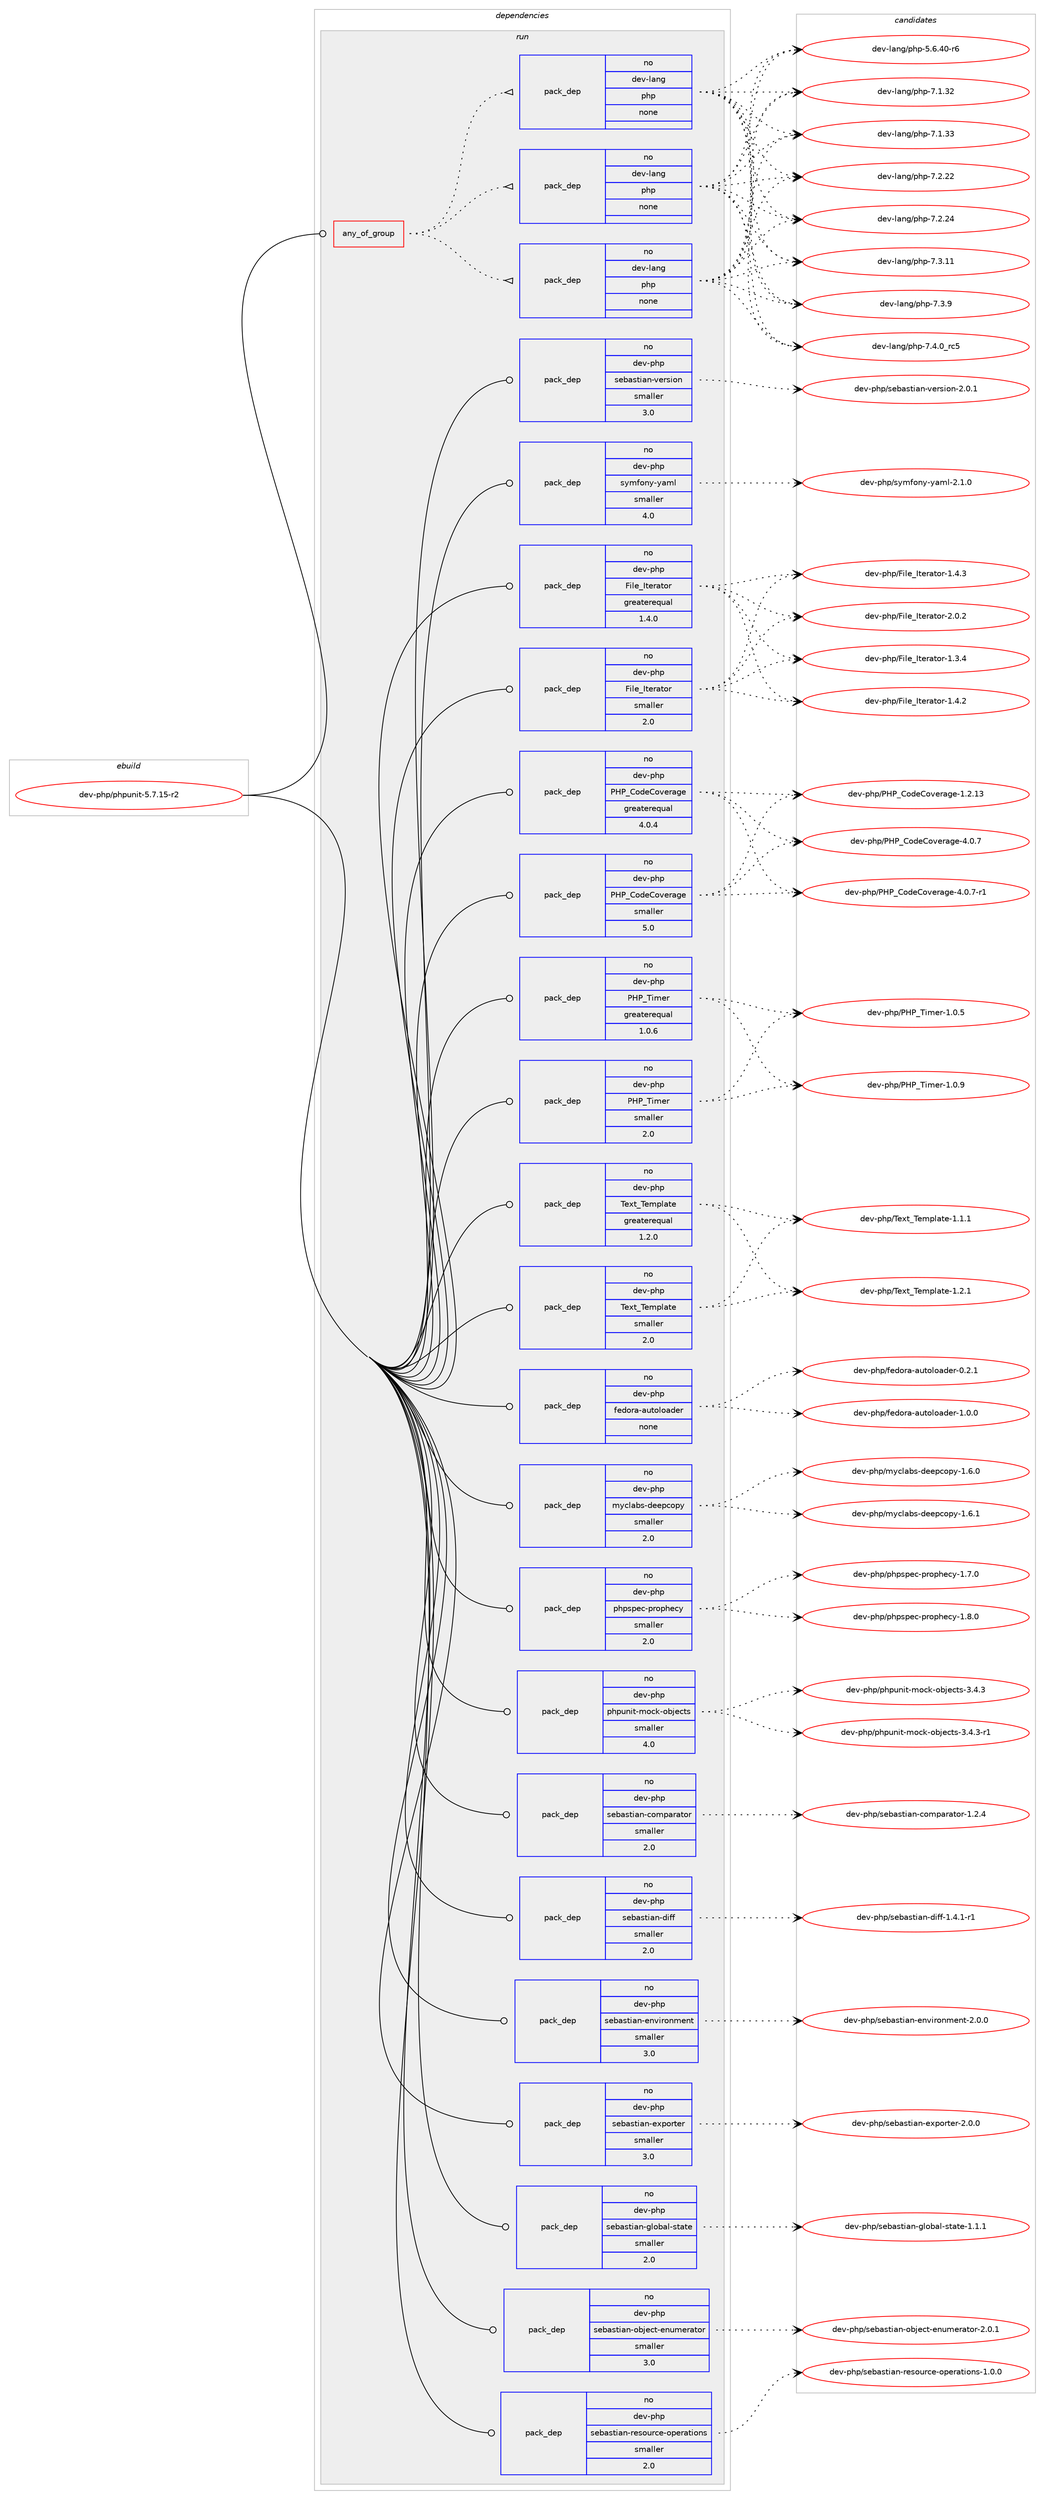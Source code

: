 digraph prolog {

# *************
# Graph options
# *************

newrank=true;
concentrate=true;
compound=true;
graph [rankdir=LR,fontname=Helvetica,fontsize=10,ranksep=1.5];#, ranksep=2.5, nodesep=0.2];
edge  [arrowhead=vee];
node  [fontname=Helvetica,fontsize=10];

# **********
# The ebuild
# **********

subgraph cluster_leftcol {
color=gray;
rank=same;
label=<<i>ebuild</i>>;
id [label="dev-php/phpunit-5.7.15-r2", color=red, width=4, href="../dev-php/phpunit-5.7.15-r2.svg"];
}

# ****************
# The dependencies
# ****************

subgraph cluster_midcol {
color=gray;
label=<<i>dependencies</i>>;
subgraph cluster_compile {
fillcolor="#eeeeee";
style=filled;
label=<<i>compile</i>>;
}
subgraph cluster_compileandrun {
fillcolor="#eeeeee";
style=filled;
label=<<i>compile and run</i>>;
}
subgraph cluster_run {
fillcolor="#eeeeee";
style=filled;
label=<<i>run</i>>;
subgraph any11392 {
dependency591602 [label=<<TABLE BORDER="0" CELLBORDER="1" CELLSPACING="0" CELLPADDING="4"><TR><TD CELLPADDING="10">any_of_group</TD></TR></TABLE>>, shape=none, color=red];subgraph pack444498 {
dependency591603 [label=<<TABLE BORDER="0" CELLBORDER="1" CELLSPACING="0" CELLPADDING="4" WIDTH="220"><TR><TD ROWSPAN="6" CELLPADDING="30">pack_dep</TD></TR><TR><TD WIDTH="110">no</TD></TR><TR><TD>dev-lang</TD></TR><TR><TD>php</TD></TR><TR><TD>none</TD></TR><TR><TD></TD></TR></TABLE>>, shape=none, color=blue];
}
dependency591602:e -> dependency591603:w [weight=20,style="dotted",arrowhead="oinv"];
subgraph pack444499 {
dependency591604 [label=<<TABLE BORDER="0" CELLBORDER="1" CELLSPACING="0" CELLPADDING="4" WIDTH="220"><TR><TD ROWSPAN="6" CELLPADDING="30">pack_dep</TD></TR><TR><TD WIDTH="110">no</TD></TR><TR><TD>dev-lang</TD></TR><TR><TD>php</TD></TR><TR><TD>none</TD></TR><TR><TD></TD></TR></TABLE>>, shape=none, color=blue];
}
dependency591602:e -> dependency591604:w [weight=20,style="dotted",arrowhead="oinv"];
subgraph pack444500 {
dependency591605 [label=<<TABLE BORDER="0" CELLBORDER="1" CELLSPACING="0" CELLPADDING="4" WIDTH="220"><TR><TD ROWSPAN="6" CELLPADDING="30">pack_dep</TD></TR><TR><TD WIDTH="110">no</TD></TR><TR><TD>dev-lang</TD></TR><TR><TD>php</TD></TR><TR><TD>none</TD></TR><TR><TD></TD></TR></TABLE>>, shape=none, color=blue];
}
dependency591602:e -> dependency591605:w [weight=20,style="dotted",arrowhead="oinv"];
}
id:e -> dependency591602:w [weight=20,style="solid",arrowhead="odot"];
subgraph pack444501 {
dependency591606 [label=<<TABLE BORDER="0" CELLBORDER="1" CELLSPACING="0" CELLPADDING="4" WIDTH="220"><TR><TD ROWSPAN="6" CELLPADDING="30">pack_dep</TD></TR><TR><TD WIDTH="110">no</TD></TR><TR><TD>dev-php</TD></TR><TR><TD>File_Iterator</TD></TR><TR><TD>greaterequal</TD></TR><TR><TD>1.4.0</TD></TR></TABLE>>, shape=none, color=blue];
}
id:e -> dependency591606:w [weight=20,style="solid",arrowhead="odot"];
subgraph pack444502 {
dependency591607 [label=<<TABLE BORDER="0" CELLBORDER="1" CELLSPACING="0" CELLPADDING="4" WIDTH="220"><TR><TD ROWSPAN="6" CELLPADDING="30">pack_dep</TD></TR><TR><TD WIDTH="110">no</TD></TR><TR><TD>dev-php</TD></TR><TR><TD>File_Iterator</TD></TR><TR><TD>smaller</TD></TR><TR><TD>2.0</TD></TR></TABLE>>, shape=none, color=blue];
}
id:e -> dependency591607:w [weight=20,style="solid",arrowhead="odot"];
subgraph pack444503 {
dependency591608 [label=<<TABLE BORDER="0" CELLBORDER="1" CELLSPACING="0" CELLPADDING="4" WIDTH="220"><TR><TD ROWSPAN="6" CELLPADDING="30">pack_dep</TD></TR><TR><TD WIDTH="110">no</TD></TR><TR><TD>dev-php</TD></TR><TR><TD>PHP_CodeCoverage</TD></TR><TR><TD>greaterequal</TD></TR><TR><TD>4.0.4</TD></TR></TABLE>>, shape=none, color=blue];
}
id:e -> dependency591608:w [weight=20,style="solid",arrowhead="odot"];
subgraph pack444504 {
dependency591609 [label=<<TABLE BORDER="0" CELLBORDER="1" CELLSPACING="0" CELLPADDING="4" WIDTH="220"><TR><TD ROWSPAN="6" CELLPADDING="30">pack_dep</TD></TR><TR><TD WIDTH="110">no</TD></TR><TR><TD>dev-php</TD></TR><TR><TD>PHP_CodeCoverage</TD></TR><TR><TD>smaller</TD></TR><TR><TD>5.0</TD></TR></TABLE>>, shape=none, color=blue];
}
id:e -> dependency591609:w [weight=20,style="solid",arrowhead="odot"];
subgraph pack444505 {
dependency591610 [label=<<TABLE BORDER="0" CELLBORDER="1" CELLSPACING="0" CELLPADDING="4" WIDTH="220"><TR><TD ROWSPAN="6" CELLPADDING="30">pack_dep</TD></TR><TR><TD WIDTH="110">no</TD></TR><TR><TD>dev-php</TD></TR><TR><TD>PHP_Timer</TD></TR><TR><TD>greaterequal</TD></TR><TR><TD>1.0.6</TD></TR></TABLE>>, shape=none, color=blue];
}
id:e -> dependency591610:w [weight=20,style="solid",arrowhead="odot"];
subgraph pack444506 {
dependency591611 [label=<<TABLE BORDER="0" CELLBORDER="1" CELLSPACING="0" CELLPADDING="4" WIDTH="220"><TR><TD ROWSPAN="6" CELLPADDING="30">pack_dep</TD></TR><TR><TD WIDTH="110">no</TD></TR><TR><TD>dev-php</TD></TR><TR><TD>PHP_Timer</TD></TR><TR><TD>smaller</TD></TR><TR><TD>2.0</TD></TR></TABLE>>, shape=none, color=blue];
}
id:e -> dependency591611:w [weight=20,style="solid",arrowhead="odot"];
subgraph pack444507 {
dependency591612 [label=<<TABLE BORDER="0" CELLBORDER="1" CELLSPACING="0" CELLPADDING="4" WIDTH="220"><TR><TD ROWSPAN="6" CELLPADDING="30">pack_dep</TD></TR><TR><TD WIDTH="110">no</TD></TR><TR><TD>dev-php</TD></TR><TR><TD>Text_Template</TD></TR><TR><TD>greaterequal</TD></TR><TR><TD>1.2.0</TD></TR></TABLE>>, shape=none, color=blue];
}
id:e -> dependency591612:w [weight=20,style="solid",arrowhead="odot"];
subgraph pack444508 {
dependency591613 [label=<<TABLE BORDER="0" CELLBORDER="1" CELLSPACING="0" CELLPADDING="4" WIDTH="220"><TR><TD ROWSPAN="6" CELLPADDING="30">pack_dep</TD></TR><TR><TD WIDTH="110">no</TD></TR><TR><TD>dev-php</TD></TR><TR><TD>Text_Template</TD></TR><TR><TD>smaller</TD></TR><TR><TD>2.0</TD></TR></TABLE>>, shape=none, color=blue];
}
id:e -> dependency591613:w [weight=20,style="solid",arrowhead="odot"];
subgraph pack444509 {
dependency591614 [label=<<TABLE BORDER="0" CELLBORDER="1" CELLSPACING="0" CELLPADDING="4" WIDTH="220"><TR><TD ROWSPAN="6" CELLPADDING="30">pack_dep</TD></TR><TR><TD WIDTH="110">no</TD></TR><TR><TD>dev-php</TD></TR><TR><TD>fedora-autoloader</TD></TR><TR><TD>none</TD></TR><TR><TD></TD></TR></TABLE>>, shape=none, color=blue];
}
id:e -> dependency591614:w [weight=20,style="solid",arrowhead="odot"];
subgraph pack444510 {
dependency591615 [label=<<TABLE BORDER="0" CELLBORDER="1" CELLSPACING="0" CELLPADDING="4" WIDTH="220"><TR><TD ROWSPAN="6" CELLPADDING="30">pack_dep</TD></TR><TR><TD WIDTH="110">no</TD></TR><TR><TD>dev-php</TD></TR><TR><TD>myclabs-deepcopy</TD></TR><TR><TD>smaller</TD></TR><TR><TD>2.0</TD></TR></TABLE>>, shape=none, color=blue];
}
id:e -> dependency591615:w [weight=20,style="solid",arrowhead="odot"];
subgraph pack444511 {
dependency591616 [label=<<TABLE BORDER="0" CELLBORDER="1" CELLSPACING="0" CELLPADDING="4" WIDTH="220"><TR><TD ROWSPAN="6" CELLPADDING="30">pack_dep</TD></TR><TR><TD WIDTH="110">no</TD></TR><TR><TD>dev-php</TD></TR><TR><TD>phpspec-prophecy</TD></TR><TR><TD>smaller</TD></TR><TR><TD>2.0</TD></TR></TABLE>>, shape=none, color=blue];
}
id:e -> dependency591616:w [weight=20,style="solid",arrowhead="odot"];
subgraph pack444512 {
dependency591617 [label=<<TABLE BORDER="0" CELLBORDER="1" CELLSPACING="0" CELLPADDING="4" WIDTH="220"><TR><TD ROWSPAN="6" CELLPADDING="30">pack_dep</TD></TR><TR><TD WIDTH="110">no</TD></TR><TR><TD>dev-php</TD></TR><TR><TD>phpunit-mock-objects</TD></TR><TR><TD>smaller</TD></TR><TR><TD>4.0</TD></TR></TABLE>>, shape=none, color=blue];
}
id:e -> dependency591617:w [weight=20,style="solid",arrowhead="odot"];
subgraph pack444513 {
dependency591618 [label=<<TABLE BORDER="0" CELLBORDER="1" CELLSPACING="0" CELLPADDING="4" WIDTH="220"><TR><TD ROWSPAN="6" CELLPADDING="30">pack_dep</TD></TR><TR><TD WIDTH="110">no</TD></TR><TR><TD>dev-php</TD></TR><TR><TD>sebastian-comparator</TD></TR><TR><TD>smaller</TD></TR><TR><TD>2.0</TD></TR></TABLE>>, shape=none, color=blue];
}
id:e -> dependency591618:w [weight=20,style="solid",arrowhead="odot"];
subgraph pack444514 {
dependency591619 [label=<<TABLE BORDER="0" CELLBORDER="1" CELLSPACING="0" CELLPADDING="4" WIDTH="220"><TR><TD ROWSPAN="6" CELLPADDING="30">pack_dep</TD></TR><TR><TD WIDTH="110">no</TD></TR><TR><TD>dev-php</TD></TR><TR><TD>sebastian-diff</TD></TR><TR><TD>smaller</TD></TR><TR><TD>2.0</TD></TR></TABLE>>, shape=none, color=blue];
}
id:e -> dependency591619:w [weight=20,style="solid",arrowhead="odot"];
subgraph pack444515 {
dependency591620 [label=<<TABLE BORDER="0" CELLBORDER="1" CELLSPACING="0" CELLPADDING="4" WIDTH="220"><TR><TD ROWSPAN="6" CELLPADDING="30">pack_dep</TD></TR><TR><TD WIDTH="110">no</TD></TR><TR><TD>dev-php</TD></TR><TR><TD>sebastian-environment</TD></TR><TR><TD>smaller</TD></TR><TR><TD>3.0</TD></TR></TABLE>>, shape=none, color=blue];
}
id:e -> dependency591620:w [weight=20,style="solid",arrowhead="odot"];
subgraph pack444516 {
dependency591621 [label=<<TABLE BORDER="0" CELLBORDER="1" CELLSPACING="0" CELLPADDING="4" WIDTH="220"><TR><TD ROWSPAN="6" CELLPADDING="30">pack_dep</TD></TR><TR><TD WIDTH="110">no</TD></TR><TR><TD>dev-php</TD></TR><TR><TD>sebastian-exporter</TD></TR><TR><TD>smaller</TD></TR><TR><TD>3.0</TD></TR></TABLE>>, shape=none, color=blue];
}
id:e -> dependency591621:w [weight=20,style="solid",arrowhead="odot"];
subgraph pack444517 {
dependency591622 [label=<<TABLE BORDER="0" CELLBORDER="1" CELLSPACING="0" CELLPADDING="4" WIDTH="220"><TR><TD ROWSPAN="6" CELLPADDING="30">pack_dep</TD></TR><TR><TD WIDTH="110">no</TD></TR><TR><TD>dev-php</TD></TR><TR><TD>sebastian-global-state</TD></TR><TR><TD>smaller</TD></TR><TR><TD>2.0</TD></TR></TABLE>>, shape=none, color=blue];
}
id:e -> dependency591622:w [weight=20,style="solid",arrowhead="odot"];
subgraph pack444518 {
dependency591623 [label=<<TABLE BORDER="0" CELLBORDER="1" CELLSPACING="0" CELLPADDING="4" WIDTH="220"><TR><TD ROWSPAN="6" CELLPADDING="30">pack_dep</TD></TR><TR><TD WIDTH="110">no</TD></TR><TR><TD>dev-php</TD></TR><TR><TD>sebastian-object-enumerator</TD></TR><TR><TD>smaller</TD></TR><TR><TD>3.0</TD></TR></TABLE>>, shape=none, color=blue];
}
id:e -> dependency591623:w [weight=20,style="solid",arrowhead="odot"];
subgraph pack444519 {
dependency591624 [label=<<TABLE BORDER="0" CELLBORDER="1" CELLSPACING="0" CELLPADDING="4" WIDTH="220"><TR><TD ROWSPAN="6" CELLPADDING="30">pack_dep</TD></TR><TR><TD WIDTH="110">no</TD></TR><TR><TD>dev-php</TD></TR><TR><TD>sebastian-resource-operations</TD></TR><TR><TD>smaller</TD></TR><TR><TD>2.0</TD></TR></TABLE>>, shape=none, color=blue];
}
id:e -> dependency591624:w [weight=20,style="solid",arrowhead="odot"];
subgraph pack444520 {
dependency591625 [label=<<TABLE BORDER="0" CELLBORDER="1" CELLSPACING="0" CELLPADDING="4" WIDTH="220"><TR><TD ROWSPAN="6" CELLPADDING="30">pack_dep</TD></TR><TR><TD WIDTH="110">no</TD></TR><TR><TD>dev-php</TD></TR><TR><TD>sebastian-version</TD></TR><TR><TD>smaller</TD></TR><TR><TD>3.0</TD></TR></TABLE>>, shape=none, color=blue];
}
id:e -> dependency591625:w [weight=20,style="solid",arrowhead="odot"];
subgraph pack444521 {
dependency591626 [label=<<TABLE BORDER="0" CELLBORDER="1" CELLSPACING="0" CELLPADDING="4" WIDTH="220"><TR><TD ROWSPAN="6" CELLPADDING="30">pack_dep</TD></TR><TR><TD WIDTH="110">no</TD></TR><TR><TD>dev-php</TD></TR><TR><TD>symfony-yaml</TD></TR><TR><TD>smaller</TD></TR><TR><TD>4.0</TD></TR></TABLE>>, shape=none, color=blue];
}
id:e -> dependency591626:w [weight=20,style="solid",arrowhead="odot"];
}
}

# **************
# The candidates
# **************

subgraph cluster_choices {
rank=same;
color=gray;
label=<<i>candidates</i>>;

subgraph choice444498 {
color=black;
nodesep=1;
choice100101118451089711010347112104112455346544652484511454 [label="dev-lang/php-5.6.40-r6", color=red, width=4,href="../dev-lang/php-5.6.40-r6.svg"];
choice10010111845108971101034711210411245554649465150 [label="dev-lang/php-7.1.32", color=red, width=4,href="../dev-lang/php-7.1.32.svg"];
choice10010111845108971101034711210411245554649465151 [label="dev-lang/php-7.1.33", color=red, width=4,href="../dev-lang/php-7.1.33.svg"];
choice10010111845108971101034711210411245554650465050 [label="dev-lang/php-7.2.22", color=red, width=4,href="../dev-lang/php-7.2.22.svg"];
choice10010111845108971101034711210411245554650465052 [label="dev-lang/php-7.2.24", color=red, width=4,href="../dev-lang/php-7.2.24.svg"];
choice10010111845108971101034711210411245554651464949 [label="dev-lang/php-7.3.11", color=red, width=4,href="../dev-lang/php-7.3.11.svg"];
choice100101118451089711010347112104112455546514657 [label="dev-lang/php-7.3.9", color=red, width=4,href="../dev-lang/php-7.3.9.svg"];
choice100101118451089711010347112104112455546524648951149953 [label="dev-lang/php-7.4.0_rc5", color=red, width=4,href="../dev-lang/php-7.4.0_rc5.svg"];
dependency591603:e -> choice100101118451089711010347112104112455346544652484511454:w [style=dotted,weight="100"];
dependency591603:e -> choice10010111845108971101034711210411245554649465150:w [style=dotted,weight="100"];
dependency591603:e -> choice10010111845108971101034711210411245554649465151:w [style=dotted,weight="100"];
dependency591603:e -> choice10010111845108971101034711210411245554650465050:w [style=dotted,weight="100"];
dependency591603:e -> choice10010111845108971101034711210411245554650465052:w [style=dotted,weight="100"];
dependency591603:e -> choice10010111845108971101034711210411245554651464949:w [style=dotted,weight="100"];
dependency591603:e -> choice100101118451089711010347112104112455546514657:w [style=dotted,weight="100"];
dependency591603:e -> choice100101118451089711010347112104112455546524648951149953:w [style=dotted,weight="100"];
}
subgraph choice444499 {
color=black;
nodesep=1;
choice100101118451089711010347112104112455346544652484511454 [label="dev-lang/php-5.6.40-r6", color=red, width=4,href="../dev-lang/php-5.6.40-r6.svg"];
choice10010111845108971101034711210411245554649465150 [label="dev-lang/php-7.1.32", color=red, width=4,href="../dev-lang/php-7.1.32.svg"];
choice10010111845108971101034711210411245554649465151 [label="dev-lang/php-7.1.33", color=red, width=4,href="../dev-lang/php-7.1.33.svg"];
choice10010111845108971101034711210411245554650465050 [label="dev-lang/php-7.2.22", color=red, width=4,href="../dev-lang/php-7.2.22.svg"];
choice10010111845108971101034711210411245554650465052 [label="dev-lang/php-7.2.24", color=red, width=4,href="../dev-lang/php-7.2.24.svg"];
choice10010111845108971101034711210411245554651464949 [label="dev-lang/php-7.3.11", color=red, width=4,href="../dev-lang/php-7.3.11.svg"];
choice100101118451089711010347112104112455546514657 [label="dev-lang/php-7.3.9", color=red, width=4,href="../dev-lang/php-7.3.9.svg"];
choice100101118451089711010347112104112455546524648951149953 [label="dev-lang/php-7.4.0_rc5", color=red, width=4,href="../dev-lang/php-7.4.0_rc5.svg"];
dependency591604:e -> choice100101118451089711010347112104112455346544652484511454:w [style=dotted,weight="100"];
dependency591604:e -> choice10010111845108971101034711210411245554649465150:w [style=dotted,weight="100"];
dependency591604:e -> choice10010111845108971101034711210411245554649465151:w [style=dotted,weight="100"];
dependency591604:e -> choice10010111845108971101034711210411245554650465050:w [style=dotted,weight="100"];
dependency591604:e -> choice10010111845108971101034711210411245554650465052:w [style=dotted,weight="100"];
dependency591604:e -> choice10010111845108971101034711210411245554651464949:w [style=dotted,weight="100"];
dependency591604:e -> choice100101118451089711010347112104112455546514657:w [style=dotted,weight="100"];
dependency591604:e -> choice100101118451089711010347112104112455546524648951149953:w [style=dotted,weight="100"];
}
subgraph choice444500 {
color=black;
nodesep=1;
choice100101118451089711010347112104112455346544652484511454 [label="dev-lang/php-5.6.40-r6", color=red, width=4,href="../dev-lang/php-5.6.40-r6.svg"];
choice10010111845108971101034711210411245554649465150 [label="dev-lang/php-7.1.32", color=red, width=4,href="../dev-lang/php-7.1.32.svg"];
choice10010111845108971101034711210411245554649465151 [label="dev-lang/php-7.1.33", color=red, width=4,href="../dev-lang/php-7.1.33.svg"];
choice10010111845108971101034711210411245554650465050 [label="dev-lang/php-7.2.22", color=red, width=4,href="../dev-lang/php-7.2.22.svg"];
choice10010111845108971101034711210411245554650465052 [label="dev-lang/php-7.2.24", color=red, width=4,href="../dev-lang/php-7.2.24.svg"];
choice10010111845108971101034711210411245554651464949 [label="dev-lang/php-7.3.11", color=red, width=4,href="../dev-lang/php-7.3.11.svg"];
choice100101118451089711010347112104112455546514657 [label="dev-lang/php-7.3.9", color=red, width=4,href="../dev-lang/php-7.3.9.svg"];
choice100101118451089711010347112104112455546524648951149953 [label="dev-lang/php-7.4.0_rc5", color=red, width=4,href="../dev-lang/php-7.4.0_rc5.svg"];
dependency591605:e -> choice100101118451089711010347112104112455346544652484511454:w [style=dotted,weight="100"];
dependency591605:e -> choice10010111845108971101034711210411245554649465150:w [style=dotted,weight="100"];
dependency591605:e -> choice10010111845108971101034711210411245554649465151:w [style=dotted,weight="100"];
dependency591605:e -> choice10010111845108971101034711210411245554650465050:w [style=dotted,weight="100"];
dependency591605:e -> choice10010111845108971101034711210411245554650465052:w [style=dotted,weight="100"];
dependency591605:e -> choice10010111845108971101034711210411245554651464949:w [style=dotted,weight="100"];
dependency591605:e -> choice100101118451089711010347112104112455546514657:w [style=dotted,weight="100"];
dependency591605:e -> choice100101118451089711010347112104112455546524648951149953:w [style=dotted,weight="100"];
}
subgraph choice444501 {
color=black;
nodesep=1;
choice100101118451121041124770105108101957311610111497116111114454946514652 [label="dev-php/File_Iterator-1.3.4", color=red, width=4,href="../dev-php/File_Iterator-1.3.4.svg"];
choice100101118451121041124770105108101957311610111497116111114454946524650 [label="dev-php/File_Iterator-1.4.2", color=red, width=4,href="../dev-php/File_Iterator-1.4.2.svg"];
choice100101118451121041124770105108101957311610111497116111114454946524651 [label="dev-php/File_Iterator-1.4.3", color=red, width=4,href="../dev-php/File_Iterator-1.4.3.svg"];
choice100101118451121041124770105108101957311610111497116111114455046484650 [label="dev-php/File_Iterator-2.0.2", color=red, width=4,href="../dev-php/File_Iterator-2.0.2.svg"];
dependency591606:e -> choice100101118451121041124770105108101957311610111497116111114454946514652:w [style=dotted,weight="100"];
dependency591606:e -> choice100101118451121041124770105108101957311610111497116111114454946524650:w [style=dotted,weight="100"];
dependency591606:e -> choice100101118451121041124770105108101957311610111497116111114454946524651:w [style=dotted,weight="100"];
dependency591606:e -> choice100101118451121041124770105108101957311610111497116111114455046484650:w [style=dotted,weight="100"];
}
subgraph choice444502 {
color=black;
nodesep=1;
choice100101118451121041124770105108101957311610111497116111114454946514652 [label="dev-php/File_Iterator-1.3.4", color=red, width=4,href="../dev-php/File_Iterator-1.3.4.svg"];
choice100101118451121041124770105108101957311610111497116111114454946524650 [label="dev-php/File_Iterator-1.4.2", color=red, width=4,href="../dev-php/File_Iterator-1.4.2.svg"];
choice100101118451121041124770105108101957311610111497116111114454946524651 [label="dev-php/File_Iterator-1.4.3", color=red, width=4,href="../dev-php/File_Iterator-1.4.3.svg"];
choice100101118451121041124770105108101957311610111497116111114455046484650 [label="dev-php/File_Iterator-2.0.2", color=red, width=4,href="../dev-php/File_Iterator-2.0.2.svg"];
dependency591607:e -> choice100101118451121041124770105108101957311610111497116111114454946514652:w [style=dotted,weight="100"];
dependency591607:e -> choice100101118451121041124770105108101957311610111497116111114454946524650:w [style=dotted,weight="100"];
dependency591607:e -> choice100101118451121041124770105108101957311610111497116111114454946524651:w [style=dotted,weight="100"];
dependency591607:e -> choice100101118451121041124770105108101957311610111497116111114455046484650:w [style=dotted,weight="100"];
}
subgraph choice444503 {
color=black;
nodesep=1;
choice10010111845112104112478072809567111100101671111181011149710310145494650464951 [label="dev-php/PHP_CodeCoverage-1.2.13", color=red, width=4,href="../dev-php/PHP_CodeCoverage-1.2.13.svg"];
choice100101118451121041124780728095671111001016711111810111497103101455246484655 [label="dev-php/PHP_CodeCoverage-4.0.7", color=red, width=4,href="../dev-php/PHP_CodeCoverage-4.0.7.svg"];
choice1001011184511210411247807280956711110010167111118101114971031014552464846554511449 [label="dev-php/PHP_CodeCoverage-4.0.7-r1", color=red, width=4,href="../dev-php/PHP_CodeCoverage-4.0.7-r1.svg"];
dependency591608:e -> choice10010111845112104112478072809567111100101671111181011149710310145494650464951:w [style=dotted,weight="100"];
dependency591608:e -> choice100101118451121041124780728095671111001016711111810111497103101455246484655:w [style=dotted,weight="100"];
dependency591608:e -> choice1001011184511210411247807280956711110010167111118101114971031014552464846554511449:w [style=dotted,weight="100"];
}
subgraph choice444504 {
color=black;
nodesep=1;
choice10010111845112104112478072809567111100101671111181011149710310145494650464951 [label="dev-php/PHP_CodeCoverage-1.2.13", color=red, width=4,href="../dev-php/PHP_CodeCoverage-1.2.13.svg"];
choice100101118451121041124780728095671111001016711111810111497103101455246484655 [label="dev-php/PHP_CodeCoverage-4.0.7", color=red, width=4,href="../dev-php/PHP_CodeCoverage-4.0.7.svg"];
choice1001011184511210411247807280956711110010167111118101114971031014552464846554511449 [label="dev-php/PHP_CodeCoverage-4.0.7-r1", color=red, width=4,href="../dev-php/PHP_CodeCoverage-4.0.7-r1.svg"];
dependency591609:e -> choice10010111845112104112478072809567111100101671111181011149710310145494650464951:w [style=dotted,weight="100"];
dependency591609:e -> choice100101118451121041124780728095671111001016711111810111497103101455246484655:w [style=dotted,weight="100"];
dependency591609:e -> choice1001011184511210411247807280956711110010167111118101114971031014552464846554511449:w [style=dotted,weight="100"];
}
subgraph choice444505 {
color=black;
nodesep=1;
choice10010111845112104112478072809584105109101114454946484653 [label="dev-php/PHP_Timer-1.0.5", color=red, width=4,href="../dev-php/PHP_Timer-1.0.5.svg"];
choice10010111845112104112478072809584105109101114454946484657 [label="dev-php/PHP_Timer-1.0.9", color=red, width=4,href="../dev-php/PHP_Timer-1.0.9.svg"];
dependency591610:e -> choice10010111845112104112478072809584105109101114454946484653:w [style=dotted,weight="100"];
dependency591610:e -> choice10010111845112104112478072809584105109101114454946484657:w [style=dotted,weight="100"];
}
subgraph choice444506 {
color=black;
nodesep=1;
choice10010111845112104112478072809584105109101114454946484653 [label="dev-php/PHP_Timer-1.0.5", color=red, width=4,href="../dev-php/PHP_Timer-1.0.5.svg"];
choice10010111845112104112478072809584105109101114454946484657 [label="dev-php/PHP_Timer-1.0.9", color=red, width=4,href="../dev-php/PHP_Timer-1.0.9.svg"];
dependency591611:e -> choice10010111845112104112478072809584105109101114454946484653:w [style=dotted,weight="100"];
dependency591611:e -> choice10010111845112104112478072809584105109101114454946484657:w [style=dotted,weight="100"];
}
subgraph choice444507 {
color=black;
nodesep=1;
choice100101118451121041124784101120116958410110911210897116101454946494649 [label="dev-php/Text_Template-1.1.1", color=red, width=4,href="../dev-php/Text_Template-1.1.1.svg"];
choice100101118451121041124784101120116958410110911210897116101454946504649 [label="dev-php/Text_Template-1.2.1", color=red, width=4,href="../dev-php/Text_Template-1.2.1.svg"];
dependency591612:e -> choice100101118451121041124784101120116958410110911210897116101454946494649:w [style=dotted,weight="100"];
dependency591612:e -> choice100101118451121041124784101120116958410110911210897116101454946504649:w [style=dotted,weight="100"];
}
subgraph choice444508 {
color=black;
nodesep=1;
choice100101118451121041124784101120116958410110911210897116101454946494649 [label="dev-php/Text_Template-1.1.1", color=red, width=4,href="../dev-php/Text_Template-1.1.1.svg"];
choice100101118451121041124784101120116958410110911210897116101454946504649 [label="dev-php/Text_Template-1.2.1", color=red, width=4,href="../dev-php/Text_Template-1.2.1.svg"];
dependency591613:e -> choice100101118451121041124784101120116958410110911210897116101454946494649:w [style=dotted,weight="100"];
dependency591613:e -> choice100101118451121041124784101120116958410110911210897116101454946504649:w [style=dotted,weight="100"];
}
subgraph choice444509 {
color=black;
nodesep=1;
choice100101118451121041124710210110011111497459711711611110811197100101114454846504649 [label="dev-php/fedora-autoloader-0.2.1", color=red, width=4,href="../dev-php/fedora-autoloader-0.2.1.svg"];
choice100101118451121041124710210110011111497459711711611110811197100101114454946484648 [label="dev-php/fedora-autoloader-1.0.0", color=red, width=4,href="../dev-php/fedora-autoloader-1.0.0.svg"];
dependency591614:e -> choice100101118451121041124710210110011111497459711711611110811197100101114454846504649:w [style=dotted,weight="100"];
dependency591614:e -> choice100101118451121041124710210110011111497459711711611110811197100101114454946484648:w [style=dotted,weight="100"];
}
subgraph choice444510 {
color=black;
nodesep=1;
choice10010111845112104112471091219910897981154510010110111299111112121454946544648 [label="dev-php/myclabs-deepcopy-1.6.0", color=red, width=4,href="../dev-php/myclabs-deepcopy-1.6.0.svg"];
choice10010111845112104112471091219910897981154510010110111299111112121454946544649 [label="dev-php/myclabs-deepcopy-1.6.1", color=red, width=4,href="../dev-php/myclabs-deepcopy-1.6.1.svg"];
dependency591615:e -> choice10010111845112104112471091219910897981154510010110111299111112121454946544648:w [style=dotted,weight="100"];
dependency591615:e -> choice10010111845112104112471091219910897981154510010110111299111112121454946544649:w [style=dotted,weight="100"];
}
subgraph choice444511 {
color=black;
nodesep=1;
choice1001011184511210411247112104112115112101994511211411111210410199121454946554648 [label="dev-php/phpspec-prophecy-1.7.0", color=red, width=4,href="../dev-php/phpspec-prophecy-1.7.0.svg"];
choice1001011184511210411247112104112115112101994511211411111210410199121454946564648 [label="dev-php/phpspec-prophecy-1.8.0", color=red, width=4,href="../dev-php/phpspec-prophecy-1.8.0.svg"];
dependency591616:e -> choice1001011184511210411247112104112115112101994511211411111210410199121454946554648:w [style=dotted,weight="100"];
dependency591616:e -> choice1001011184511210411247112104112115112101994511211411111210410199121454946564648:w [style=dotted,weight="100"];
}
subgraph choice444512 {
color=black;
nodesep=1;
choice10010111845112104112471121041121171101051164510911199107451119810610199116115455146524651 [label="dev-php/phpunit-mock-objects-3.4.3", color=red, width=4,href="../dev-php/phpunit-mock-objects-3.4.3.svg"];
choice100101118451121041124711210411211711010511645109111991074511198106101991161154551465246514511449 [label="dev-php/phpunit-mock-objects-3.4.3-r1", color=red, width=4,href="../dev-php/phpunit-mock-objects-3.4.3-r1.svg"];
dependency591617:e -> choice10010111845112104112471121041121171101051164510911199107451119810610199116115455146524651:w [style=dotted,weight="100"];
dependency591617:e -> choice100101118451121041124711210411211711010511645109111991074511198106101991161154551465246514511449:w [style=dotted,weight="100"];
}
subgraph choice444513 {
color=black;
nodesep=1;
choice100101118451121041124711510198971151161059711045991111091129711497116111114454946504652 [label="dev-php/sebastian-comparator-1.2.4", color=red, width=4,href="../dev-php/sebastian-comparator-1.2.4.svg"];
dependency591618:e -> choice100101118451121041124711510198971151161059711045991111091129711497116111114454946504652:w [style=dotted,weight="100"];
}
subgraph choice444514 {
color=black;
nodesep=1;
choice1001011184511210411247115101989711511610597110451001051021024549465246494511449 [label="dev-php/sebastian-diff-1.4.1-r1", color=red, width=4,href="../dev-php/sebastian-diff-1.4.1-r1.svg"];
dependency591619:e -> choice1001011184511210411247115101989711511610597110451001051021024549465246494511449:w [style=dotted,weight="100"];
}
subgraph choice444515 {
color=black;
nodesep=1;
choice100101118451121041124711510198971151161059711045101110118105114111110109101110116455046484648 [label="dev-php/sebastian-environment-2.0.0", color=red, width=4,href="../dev-php/sebastian-environment-2.0.0.svg"];
dependency591620:e -> choice100101118451121041124711510198971151161059711045101110118105114111110109101110116455046484648:w [style=dotted,weight="100"];
}
subgraph choice444516 {
color=black;
nodesep=1;
choice100101118451121041124711510198971151161059711045101120112111114116101114455046484648 [label="dev-php/sebastian-exporter-2.0.0", color=red, width=4,href="../dev-php/sebastian-exporter-2.0.0.svg"];
dependency591621:e -> choice100101118451121041124711510198971151161059711045101120112111114116101114455046484648:w [style=dotted,weight="100"];
}
subgraph choice444517 {
color=black;
nodesep=1;
choice10010111845112104112471151019897115116105971104510310811198971084511511697116101454946494649 [label="dev-php/sebastian-global-state-1.1.1", color=red, width=4,href="../dev-php/sebastian-global-state-1.1.1.svg"];
dependency591622:e -> choice10010111845112104112471151019897115116105971104510310811198971084511511697116101454946494649:w [style=dotted,weight="100"];
}
subgraph choice444518 {
color=black;
nodesep=1;
choice10010111845112104112471151019897115116105971104511198106101991164510111011710910111497116111114455046484649 [label="dev-php/sebastian-object-enumerator-2.0.1", color=red, width=4,href="../dev-php/sebastian-object-enumerator-2.0.1.svg"];
dependency591623:e -> choice10010111845112104112471151019897115116105971104511198106101991164510111011710910111497116111114455046484649:w [style=dotted,weight="100"];
}
subgraph choice444519 {
color=black;
nodesep=1;
choice100101118451121041124711510198971151161059711045114101115111117114991014511111210111497116105111110115454946484648 [label="dev-php/sebastian-resource-operations-1.0.0", color=red, width=4,href="../dev-php/sebastian-resource-operations-1.0.0.svg"];
dependency591624:e -> choice100101118451121041124711510198971151161059711045114101115111117114991014511111210111497116105111110115454946484648:w [style=dotted,weight="100"];
}
subgraph choice444520 {
color=black;
nodesep=1;
choice100101118451121041124711510198971151161059711045118101114115105111110455046484649 [label="dev-php/sebastian-version-2.0.1", color=red, width=4,href="../dev-php/sebastian-version-2.0.1.svg"];
dependency591625:e -> choice100101118451121041124711510198971151161059711045118101114115105111110455046484649:w [style=dotted,weight="100"];
}
subgraph choice444521 {
color=black;
nodesep=1;
choice10010111845112104112471151211091021111101214512197109108455046494648 [label="dev-php/symfony-yaml-2.1.0", color=red, width=4,href="../dev-php/symfony-yaml-2.1.0.svg"];
dependency591626:e -> choice10010111845112104112471151211091021111101214512197109108455046494648:w [style=dotted,weight="100"];
}
}

}

